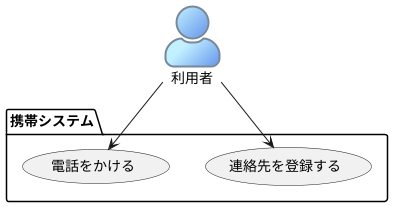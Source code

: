 @startuml ユースケース図
    skinparam actorStyle awesome
    ' left to right direction
    actor 利用者 #APPLICATION/CornflowerBlue;line:LightSlateGray;line.bold;

    package 携帯システム {
        usecase 連絡先を登録する
        usecase 電話をかける
    }
    利用者 -down-> 連絡先を登録する
    利用者 -down-> 電話をかける
    ' "-"の間にup・down・left・right を入れることで矢印の方向を変更できる
@enduml
